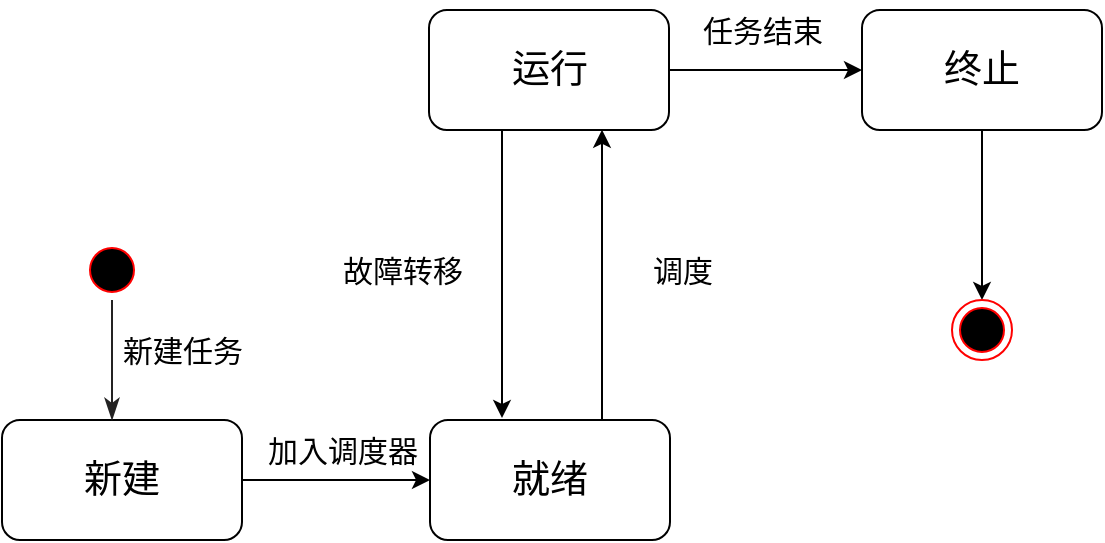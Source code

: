 <mxfile version="22.0.1" type="github">
  <diagram name="第 1 页" id="mZvUaVm5JphhHqyW1R5l">
    <mxGraphModel dx="1562" dy="822" grid="1" gridSize="10" guides="1" tooltips="1" connect="1" arrows="1" fold="1" page="1" pageScale="1" pageWidth="827" pageHeight="1169" math="0" shadow="0">
      <root>
        <mxCell id="0" />
        <mxCell id="1" parent="0" />
        <mxCell id="l__52ShAVAdqD3ST6Q2m-10" style="edgeStyle=orthogonalEdgeStyle;rounded=0;orthogonalLoop=1;jettySize=auto;html=1;entryX=0.308;entryY=-0.017;entryDx=0;entryDy=0;entryPerimeter=0;" parent="1" target="l__52ShAVAdqD3ST6Q2m-3" edge="1">
          <mxGeometry relative="1" as="geometry">
            <mxPoint x="330" y="165" as="sourcePoint" />
            <mxPoint x="330" y="300" as="targetPoint" />
            <Array as="points">
              <mxPoint x="330" y="309" />
            </Array>
          </mxGeometry>
        </mxCell>
        <mxCell id="k9V5g8KuQ_Ege3HhUoo_-7" value="故障转移" style="edgeLabel;html=1;align=center;verticalAlign=middle;resizable=0;points=[];fontSize=15;" parent="l__52ShAVAdqD3ST6Q2m-10" vertex="1" connectable="0">
          <mxGeometry x="0.139" relative="1" as="geometry">
            <mxPoint x="-50" y="-13" as="offset" />
          </mxGeometry>
        </mxCell>
        <mxCell id="k9V5g8KuQ_Ege3HhUoo_-3" style="edgeStyle=orthogonalEdgeStyle;rounded=0;orthogonalLoop=1;jettySize=auto;html=1;entryX=0;entryY=0.5;entryDx=0;entryDy=0;" parent="1" source="l__52ShAVAdqD3ST6Q2m-2" target="k9V5g8KuQ_Ege3HhUoo_-1" edge="1">
          <mxGeometry relative="1" as="geometry" />
        </mxCell>
        <mxCell id="l__52ShAVAdqD3ST6Q2m-2" value="&lt;font style=&quot;font-size: 19px;&quot;&gt;运行&lt;/font&gt;" style="rounded=1;whiteSpace=wrap;html=1;" parent="1" vertex="1">
          <mxGeometry x="293.5" y="105" width="120" height="60" as="geometry" />
        </mxCell>
        <mxCell id="l__52ShAVAdqD3ST6Q2m-11" style="edgeStyle=orthogonalEdgeStyle;rounded=0;orthogonalLoop=1;jettySize=auto;html=1;entryX=0.723;entryY=0.999;entryDx=0;entryDy=0;entryPerimeter=0;" parent="1" target="l__52ShAVAdqD3ST6Q2m-2" edge="1">
          <mxGeometry relative="1" as="geometry">
            <mxPoint x="360.5" y="310" as="sourcePoint" />
            <mxPoint x="376" y="165" as="targetPoint" />
            <Array as="points">
              <mxPoint x="380" y="310" />
              <mxPoint x="380" y="165" />
            </Array>
          </mxGeometry>
        </mxCell>
        <mxCell id="l__52ShAVAdqD3ST6Q2m-3" value="&lt;font style=&quot;font-size: 19px;&quot;&gt;就绪&lt;/font&gt;" style="rounded=1;whiteSpace=wrap;html=1;" parent="1" vertex="1">
          <mxGeometry x="294" y="310" width="120" height="60" as="geometry" />
        </mxCell>
        <mxCell id="35P9M86fZUijU2HWPEny-5" style="edgeStyle=orthogonalEdgeStyle;rounded=0;orthogonalLoop=1;jettySize=auto;html=1;entryX=0.5;entryY=0;entryDx=0;entryDy=0;" parent="1" source="k9V5g8KuQ_Ege3HhUoo_-1" target="35P9M86fZUijU2HWPEny-4" edge="1">
          <mxGeometry relative="1" as="geometry" />
        </mxCell>
        <mxCell id="k9V5g8KuQ_Ege3HhUoo_-1" value="&lt;font style=&quot;font-size: 19px;&quot;&gt;终止&lt;/font&gt;" style="rounded=1;whiteSpace=wrap;html=1;" parent="1" vertex="1">
          <mxGeometry x="510" y="105" width="120" height="60" as="geometry" />
        </mxCell>
        <mxCell id="k9V5g8KuQ_Ege3HhUoo_-5" style="edgeStyle=orthogonalEdgeStyle;rounded=0;orthogonalLoop=1;jettySize=auto;html=1;entryX=0;entryY=0.5;entryDx=0;entryDy=0;" parent="1" source="k9V5g8KuQ_Ege3HhUoo_-4" target="l__52ShAVAdqD3ST6Q2m-3" edge="1">
          <mxGeometry relative="1" as="geometry">
            <mxPoint x="290" y="340" as="targetPoint" />
          </mxGeometry>
        </mxCell>
        <mxCell id="k9V5g8KuQ_Ege3HhUoo_-4" value="&lt;font style=&quot;font-size: 19px;&quot;&gt;新建&lt;/font&gt;" style="rounded=1;whiteSpace=wrap;html=1;" parent="1" vertex="1">
          <mxGeometry x="80" y="310" width="120" height="60" as="geometry" />
        </mxCell>
        <mxCell id="k9V5g8KuQ_Ege3HhUoo_-8" value="调度" style="text;html=1;align=center;verticalAlign=middle;resizable=0;points=[];autosize=1;strokeColor=none;fillColor=none;fontSize=15;" parent="1" vertex="1">
          <mxGeometry x="395" y="220" width="50" height="30" as="geometry" />
        </mxCell>
        <mxCell id="k9V5g8KuQ_Ege3HhUoo_-9" value="任务结束" style="text;html=1;align=center;verticalAlign=middle;resizable=0;points=[];autosize=1;strokeColor=none;fillColor=none;fontSize=15;" parent="1" vertex="1">
          <mxGeometry x="420" y="100" width="80" height="30" as="geometry" />
        </mxCell>
        <mxCell id="k9V5g8KuQ_Ege3HhUoo_-10" value="&lt;font style=&quot;font-size: 15px;&quot;&gt;新建任务&lt;/font&gt;" style="text;html=1;align=center;verticalAlign=middle;resizable=0;points=[];autosize=1;strokeColor=none;fillColor=none;fontSize=15;" parent="1" vertex="1">
          <mxGeometry x="130" y="260" width="80" height="30" as="geometry" />
        </mxCell>
        <mxCell id="35P9M86fZUijU2HWPEny-1" value="" style="ellipse;html=1;shape=startState;fillColor=#000000;strokeColor=#ff0000;" parent="1" vertex="1">
          <mxGeometry x="120" y="220" width="30" height="30" as="geometry" />
        </mxCell>
        <mxCell id="35P9M86fZUijU2HWPEny-2" value="" style="edgeStyle=orthogonalEdgeStyle;html=1;verticalAlign=bottom;endArrow=classicThin;endSize=8;strokeColor=#242323;rounded=0;endFill=1;" parent="1" source="35P9M86fZUijU2HWPEny-1" edge="1">
          <mxGeometry relative="1" as="geometry">
            <mxPoint x="135" y="310" as="targetPoint" />
          </mxGeometry>
        </mxCell>
        <mxCell id="35P9M86fZUijU2HWPEny-4" value="" style="ellipse;html=1;shape=endState;fillColor=#000000;strokeColor=#ff0000;" parent="1" vertex="1">
          <mxGeometry x="555" y="250" width="30" height="30" as="geometry" />
        </mxCell>
        <mxCell id="35P9M86fZUijU2HWPEny-6" value="&lt;font style=&quot;font-size: 15px;&quot;&gt;加入调度器&lt;/font&gt;" style="text;html=1;align=center;verticalAlign=middle;resizable=0;points=[];autosize=1;strokeColor=none;fillColor=none;" parent="1" vertex="1">
          <mxGeometry x="200" y="310" width="100" height="30" as="geometry" />
        </mxCell>
      </root>
    </mxGraphModel>
  </diagram>
</mxfile>
